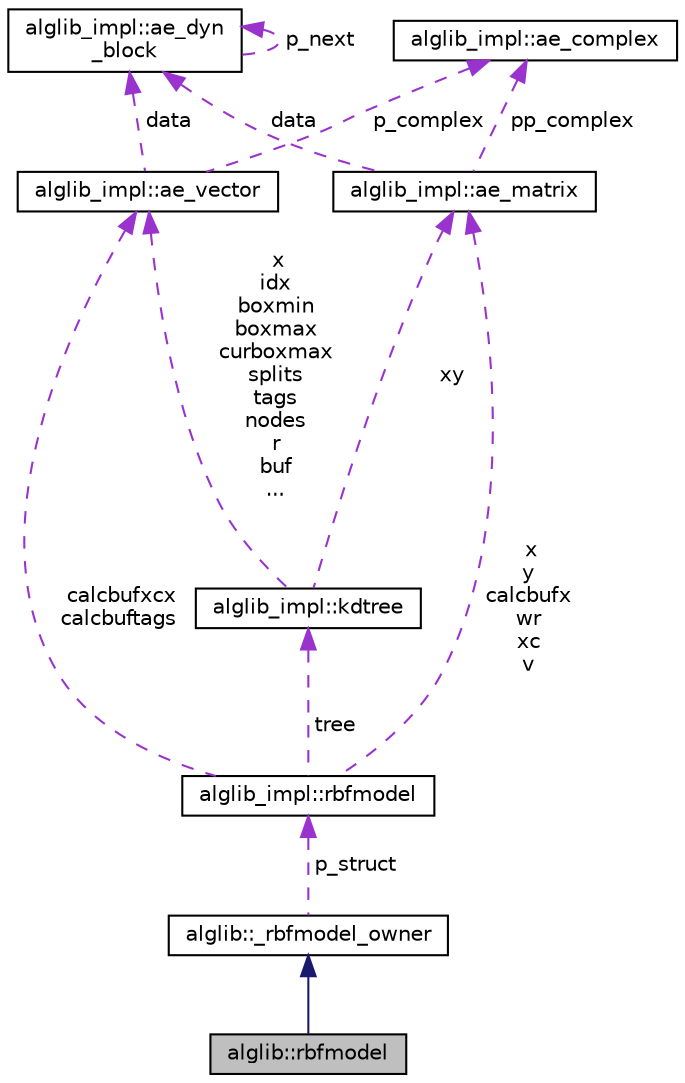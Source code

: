 digraph "alglib::rbfmodel"
{
  edge [fontname="Helvetica",fontsize="10",labelfontname="Helvetica",labelfontsize="10"];
  node [fontname="Helvetica",fontsize="10",shape=record];
  Node2 [label="alglib::rbfmodel",height=0.2,width=0.4,color="black", fillcolor="grey75", style="filled", fontcolor="black"];
  Node3 -> Node2 [dir="back",color="midnightblue",fontsize="10",style="solid",fontname="Helvetica"];
  Node3 [label="alglib::_rbfmodel_owner",height=0.2,width=0.4,color="black", fillcolor="white", style="filled",URL="$classalglib_1_1__rbfmodel__owner.html"];
  Node4 -> Node3 [dir="back",color="darkorchid3",fontsize="10",style="dashed",label=" p_struct" ,fontname="Helvetica"];
  Node4 [label="alglib_impl::rbfmodel",height=0.2,width=0.4,color="black", fillcolor="white", style="filled",URL="$structalglib__impl_1_1rbfmodel.html"];
  Node5 -> Node4 [dir="back",color="darkorchid3",fontsize="10",style="dashed",label=" tree" ,fontname="Helvetica"];
  Node5 [label="alglib_impl::kdtree",height=0.2,width=0.4,color="black", fillcolor="white", style="filled",URL="$structalglib__impl_1_1kdtree.html"];
  Node6 -> Node5 [dir="back",color="darkorchid3",fontsize="10",style="dashed",label=" x\nidx\nboxmin\nboxmax\ncurboxmax\nsplits\ntags\nnodes\nr\nbuf\n..." ,fontname="Helvetica"];
  Node6 [label="alglib_impl::ae_vector",height=0.2,width=0.4,color="black", fillcolor="white", style="filled",URL="$structalglib__impl_1_1ae__vector.html"];
  Node7 -> Node6 [dir="back",color="darkorchid3",fontsize="10",style="dashed",label=" data" ,fontname="Helvetica"];
  Node7 [label="alglib_impl::ae_dyn\l_block",height=0.2,width=0.4,color="black", fillcolor="white", style="filled",URL="$structalglib__impl_1_1ae__dyn__block.html"];
  Node7 -> Node7 [dir="back",color="darkorchid3",fontsize="10",style="dashed",label=" p_next" ,fontname="Helvetica"];
  Node8 -> Node6 [dir="back",color="darkorchid3",fontsize="10",style="dashed",label=" p_complex" ,fontname="Helvetica"];
  Node8 [label="alglib_impl::ae_complex",height=0.2,width=0.4,color="black", fillcolor="white", style="filled",URL="$structalglib__impl_1_1ae__complex.html"];
  Node9 -> Node5 [dir="back",color="darkorchid3",fontsize="10",style="dashed",label=" xy" ,fontname="Helvetica"];
  Node9 [label="alglib_impl::ae_matrix",height=0.2,width=0.4,color="black", fillcolor="white", style="filled",URL="$structalglib__impl_1_1ae__matrix.html"];
  Node7 -> Node9 [dir="back",color="darkorchid3",fontsize="10",style="dashed",label=" data" ,fontname="Helvetica"];
  Node8 -> Node9 [dir="back",color="darkorchid3",fontsize="10",style="dashed",label=" pp_complex" ,fontname="Helvetica"];
  Node6 -> Node4 [dir="back",color="darkorchid3",fontsize="10",style="dashed",label=" calcbufxcx\ncalcbuftags" ,fontname="Helvetica"];
  Node9 -> Node4 [dir="back",color="darkorchid3",fontsize="10",style="dashed",label=" x\ny\ncalcbufx\nwr\nxc\nv" ,fontname="Helvetica"];
}
